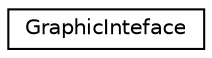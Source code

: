 digraph "Graphical Class Hierarchy"
{
 // LATEX_PDF_SIZE
  edge [fontname="Helvetica",fontsize="10",labelfontname="Helvetica",labelfontsize="10"];
  node [fontname="Helvetica",fontsize="10",shape=record];
  rankdir="LR";
  Node0 [label="GraphicInteface",height=0.2,width=0.4,color="black", fillcolor="white", style="filled",URL="$class_graphic_inteface.html",tooltip="The GraphicInteface is the main graphic class."];
}
